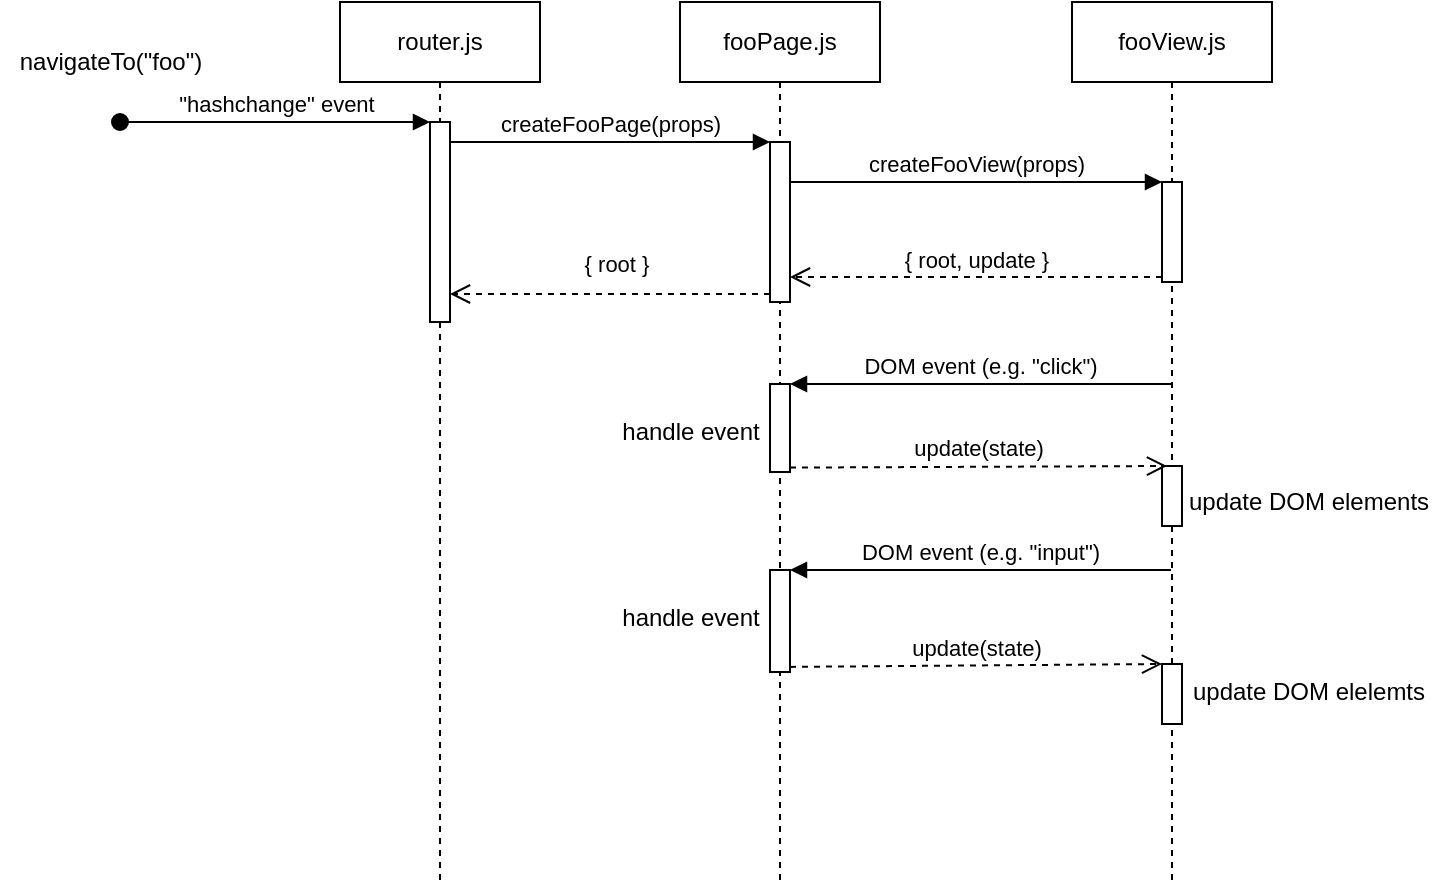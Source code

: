 <mxfile version="18.0.1" type="device"><diagram id="hFT0l50FGTM8IRVNL0n2" name="Page-1"><mxGraphModel dx="1031" dy="609" grid="1" gridSize="10" guides="1" tooltips="1" connect="1" arrows="1" fold="1" page="1" pageScale="1" pageWidth="1169" pageHeight="827" math="0" shadow="0"><root><mxCell id="0"/><mxCell id="1" parent="0"/><mxCell id="ynehHtsgB5LrogKj6uvE-24" value="router.js" style="shape=umlLifeline;perimeter=lifelinePerimeter;whiteSpace=wrap;html=1;container=1;collapsible=0;recursiveResize=0;outlineConnect=0;" vertex="1" parent="1"><mxGeometry x="280" y="40" width="100" height="440" as="geometry"/></mxCell><mxCell id="ynehHtsgB5LrogKj6uvE-25" value="" style="html=1;points=[];perimeter=orthogonalPerimeter;" vertex="1" parent="ynehHtsgB5LrogKj6uvE-24"><mxGeometry x="45" y="60" width="10" height="100" as="geometry"/></mxCell><mxCell id="ynehHtsgB5LrogKj6uvE-26" value="fooPage.js" style="shape=umlLifeline;perimeter=lifelinePerimeter;whiteSpace=wrap;html=1;container=1;collapsible=0;recursiveResize=0;outlineConnect=0;" vertex="1" parent="1"><mxGeometry x="450" y="40" width="100" height="440" as="geometry"/></mxCell><mxCell id="ynehHtsgB5LrogKj6uvE-27" value="handle event" style="text;html=1;resizable=0;autosize=1;align=center;verticalAlign=middle;points=[];fillColor=none;strokeColor=none;rounded=0;" vertex="1" parent="ynehHtsgB5LrogKj6uvE-26"><mxGeometry x="-35" y="205" width="80" height="20" as="geometry"/></mxCell><mxCell id="ynehHtsgB5LrogKj6uvE-28" value="handle event" style="text;html=1;resizable=0;autosize=1;align=center;verticalAlign=middle;points=[];fillColor=none;strokeColor=none;rounded=0;" vertex="1" parent="ynehHtsgB5LrogKj6uvE-26"><mxGeometry x="-35" y="298" width="80" height="20" as="geometry"/></mxCell><mxCell id="ynehHtsgB5LrogKj6uvE-29" value="" style="html=1;points=[];perimeter=orthogonalPerimeter;" vertex="1" parent="ynehHtsgB5LrogKj6uvE-26"><mxGeometry x="45" y="191" width="10" height="44" as="geometry"/></mxCell><mxCell id="ynehHtsgB5LrogKj6uvE-30" value="" style="html=1;points=[];perimeter=orthogonalPerimeter;" vertex="1" parent="ynehHtsgB5LrogKj6uvE-26"><mxGeometry x="45" y="284" width="10" height="51" as="geometry"/></mxCell><mxCell id="ynehHtsgB5LrogKj6uvE-31" value="" style="html=1;points=[];perimeter=orthogonalPerimeter;" vertex="1" parent="ynehHtsgB5LrogKj6uvE-26"><mxGeometry x="45" y="70" width="10" height="80" as="geometry"/></mxCell><mxCell id="ynehHtsgB5LrogKj6uvE-32" value="fooView.js" style="shape=umlLifeline;perimeter=lifelinePerimeter;whiteSpace=wrap;html=1;container=1;collapsible=0;recursiveResize=0;outlineConnect=0;" vertex="1" parent="1"><mxGeometry x="646" y="40" width="100" height="440" as="geometry"/></mxCell><mxCell id="ynehHtsgB5LrogKj6uvE-33" value="" style="rounded=0;whiteSpace=wrap;html=1;" vertex="1" parent="ynehHtsgB5LrogKj6uvE-32"><mxGeometry x="45" y="232" width="10" height="30" as="geometry"/></mxCell><mxCell id="ynehHtsgB5LrogKj6uvE-34" value="" style="rounded=0;whiteSpace=wrap;html=1;" vertex="1" parent="ynehHtsgB5LrogKj6uvE-32"><mxGeometry x="45" y="331" width="10" height="30" as="geometry"/></mxCell><mxCell id="ynehHtsgB5LrogKj6uvE-35" value="" style="html=1;points=[];perimeter=orthogonalPerimeter;" vertex="1" parent="ynehHtsgB5LrogKj6uvE-32"><mxGeometry x="45" y="90" width="10" height="50" as="geometry"/></mxCell><mxCell id="ynehHtsgB5LrogKj6uvE-36" value="update DOM elements" style="text;html=1;resizable=0;autosize=1;align=center;verticalAlign=middle;points=[];fillColor=none;strokeColor=none;rounded=0;" vertex="1" parent="1"><mxGeometry x="694" y="280" width="140" height="20" as="geometry"/></mxCell><mxCell id="ynehHtsgB5LrogKj6uvE-37" value="update DOM elelemts" style="text;html=1;resizable=0;autosize=1;align=center;verticalAlign=middle;points=[];fillColor=none;strokeColor=none;rounded=0;" vertex="1" parent="1"><mxGeometry x="699" y="375" width="130" height="20" as="geometry"/></mxCell><mxCell id="ynehHtsgB5LrogKj6uvE-38" value="update(state)" style="html=1;verticalAlign=bottom;endArrow=open;dashed=1;endSize=8;exitX=1;exitY=0.95;rounded=0;entryX=0.25;entryY=0;entryDx=0;entryDy=0;" edge="1" parent="1" source="ynehHtsgB5LrogKj6uvE-29" target="ynehHtsgB5LrogKj6uvE-33"><mxGeometry relative="1" as="geometry"><mxPoint x="690" y="283" as="targetPoint"/></mxGeometry></mxCell><mxCell id="ynehHtsgB5LrogKj6uvE-39" value="DOM event (e.g. &quot;click&quot;)" style="html=1;verticalAlign=bottom;endArrow=block;entryX=1;entryY=0;rounded=0;" edge="1" parent="1" target="ynehHtsgB5LrogKj6uvE-29"><mxGeometry relative="1" as="geometry"><mxPoint x="695.5" y="231" as="sourcePoint"/></mxGeometry></mxCell><mxCell id="ynehHtsgB5LrogKj6uvE-40" value="update(state)" style="html=1;verticalAlign=bottom;endArrow=open;dashed=1;endSize=8;exitX=1;exitY=0.95;rounded=0;entryX=0;entryY=0;entryDx=0;entryDy=0;" edge="1" parent="1" source="ynehHtsgB5LrogKj6uvE-30" target="ynehHtsgB5LrogKj6uvE-34"><mxGeometry relative="1" as="geometry"><mxPoint x="690" y="382" as="targetPoint"/></mxGeometry></mxCell><mxCell id="ynehHtsgB5LrogKj6uvE-41" value="DOM event (e.g. &quot;input&quot;)" style="html=1;verticalAlign=bottom;endArrow=block;entryX=1;entryY=0;rounded=0;" edge="1" parent="1" target="ynehHtsgB5LrogKj6uvE-30"><mxGeometry relative="1" as="geometry"><mxPoint x="695.5" y="324" as="sourcePoint"/></mxGeometry></mxCell><mxCell id="ynehHtsgB5LrogKj6uvE-42" value="createFooPage(props)" style="html=1;verticalAlign=bottom;endArrow=block;entryX=0;entryY=0;rounded=0;" edge="1" parent="1" source="ynehHtsgB5LrogKj6uvE-25" target="ynehHtsgB5LrogKj6uvE-31"><mxGeometry relative="1" as="geometry"><mxPoint x="340" y="120" as="sourcePoint"/></mxGeometry></mxCell><mxCell id="ynehHtsgB5LrogKj6uvE-43" value="{ root }" style="html=1;verticalAlign=bottom;endArrow=open;dashed=1;endSize=8;exitX=0;exitY=0.95;rounded=0;" edge="1" parent="1" source="ynehHtsgB5LrogKj6uvE-31" target="ynehHtsgB5LrogKj6uvE-25"><mxGeometry x="-0.032" y="-6" relative="1" as="geometry"><mxPoint x="340" y="196" as="targetPoint"/><mxPoint as="offset"/></mxGeometry></mxCell><mxCell id="ynehHtsgB5LrogKj6uvE-44" value="createFooView(props)" style="html=1;verticalAlign=bottom;endArrow=block;entryX=0;entryY=0;rounded=0;" edge="1" parent="1" source="ynehHtsgB5LrogKj6uvE-31" target="ynehHtsgB5LrogKj6uvE-35"><mxGeometry relative="1" as="geometry"><mxPoint x="510" y="140" as="sourcePoint"/></mxGeometry></mxCell><mxCell id="ynehHtsgB5LrogKj6uvE-45" value="{ root, update }" style="html=1;verticalAlign=bottom;endArrow=open;dashed=1;endSize=8;exitX=0;exitY=0.95;rounded=0;" edge="1" parent="1" source="ynehHtsgB5LrogKj6uvE-35" target="ynehHtsgB5LrogKj6uvE-31"><mxGeometry relative="1" as="geometry"><mxPoint x="510" y="188" as="targetPoint"/></mxGeometry></mxCell><mxCell id="ynehHtsgB5LrogKj6uvE-46" value="&quot;hashchange&quot; event" style="html=1;verticalAlign=bottom;startArrow=oval;startFill=1;endArrow=block;startSize=8;rounded=0;" edge="1" parent="1" target="ynehHtsgB5LrogKj6uvE-25"><mxGeometry width="60" relative="1" as="geometry"><mxPoint x="170" y="100" as="sourcePoint"/><mxPoint x="320" y="100" as="targetPoint"/></mxGeometry></mxCell><mxCell id="ynehHtsgB5LrogKj6uvE-48" value="navigateTo(&quot;foo&quot;)" style="text;html=1;resizable=0;autosize=1;align=center;verticalAlign=middle;points=[];fillColor=none;strokeColor=none;rounded=0;" vertex="1" parent="1"><mxGeometry x="110" y="60" width="110" height="20" as="geometry"/></mxCell></root></mxGraphModel></diagram></mxfile>